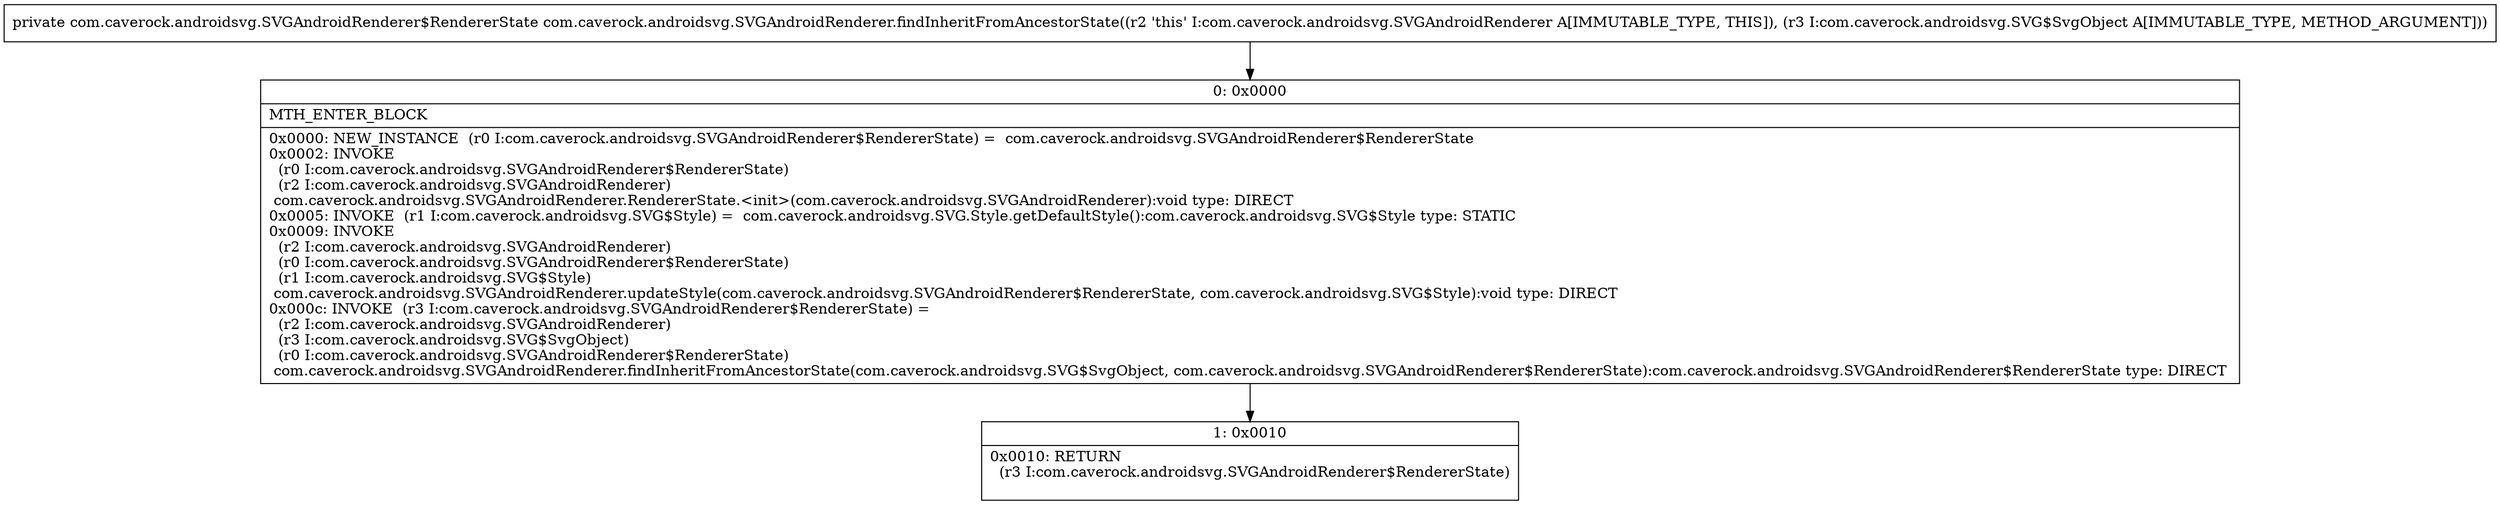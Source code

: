 digraph "CFG forcom.caverock.androidsvg.SVGAndroidRenderer.findInheritFromAncestorState(Lcom\/caverock\/androidsvg\/SVG$SvgObject;)Lcom\/caverock\/androidsvg\/SVGAndroidRenderer$RendererState;" {
Node_0 [shape=record,label="{0\:\ 0x0000|MTH_ENTER_BLOCK\l|0x0000: NEW_INSTANCE  (r0 I:com.caverock.androidsvg.SVGAndroidRenderer$RendererState) =  com.caverock.androidsvg.SVGAndroidRenderer$RendererState \l0x0002: INVOKE  \l  (r0 I:com.caverock.androidsvg.SVGAndroidRenderer$RendererState)\l  (r2 I:com.caverock.androidsvg.SVGAndroidRenderer)\l com.caverock.androidsvg.SVGAndroidRenderer.RendererState.\<init\>(com.caverock.androidsvg.SVGAndroidRenderer):void type: DIRECT \l0x0005: INVOKE  (r1 I:com.caverock.androidsvg.SVG$Style) =  com.caverock.androidsvg.SVG.Style.getDefaultStyle():com.caverock.androidsvg.SVG$Style type: STATIC \l0x0009: INVOKE  \l  (r2 I:com.caverock.androidsvg.SVGAndroidRenderer)\l  (r0 I:com.caverock.androidsvg.SVGAndroidRenderer$RendererState)\l  (r1 I:com.caverock.androidsvg.SVG$Style)\l com.caverock.androidsvg.SVGAndroidRenderer.updateStyle(com.caverock.androidsvg.SVGAndroidRenderer$RendererState, com.caverock.androidsvg.SVG$Style):void type: DIRECT \l0x000c: INVOKE  (r3 I:com.caverock.androidsvg.SVGAndroidRenderer$RendererState) = \l  (r2 I:com.caverock.androidsvg.SVGAndroidRenderer)\l  (r3 I:com.caverock.androidsvg.SVG$SvgObject)\l  (r0 I:com.caverock.androidsvg.SVGAndroidRenderer$RendererState)\l com.caverock.androidsvg.SVGAndroidRenderer.findInheritFromAncestorState(com.caverock.androidsvg.SVG$SvgObject, com.caverock.androidsvg.SVGAndroidRenderer$RendererState):com.caverock.androidsvg.SVGAndroidRenderer$RendererState type: DIRECT \l}"];
Node_1 [shape=record,label="{1\:\ 0x0010|0x0010: RETURN  \l  (r3 I:com.caverock.androidsvg.SVGAndroidRenderer$RendererState)\l \l}"];
MethodNode[shape=record,label="{private com.caverock.androidsvg.SVGAndroidRenderer$RendererState com.caverock.androidsvg.SVGAndroidRenderer.findInheritFromAncestorState((r2 'this' I:com.caverock.androidsvg.SVGAndroidRenderer A[IMMUTABLE_TYPE, THIS]), (r3 I:com.caverock.androidsvg.SVG$SvgObject A[IMMUTABLE_TYPE, METHOD_ARGUMENT])) }"];
MethodNode -> Node_0;
Node_0 -> Node_1;
}

